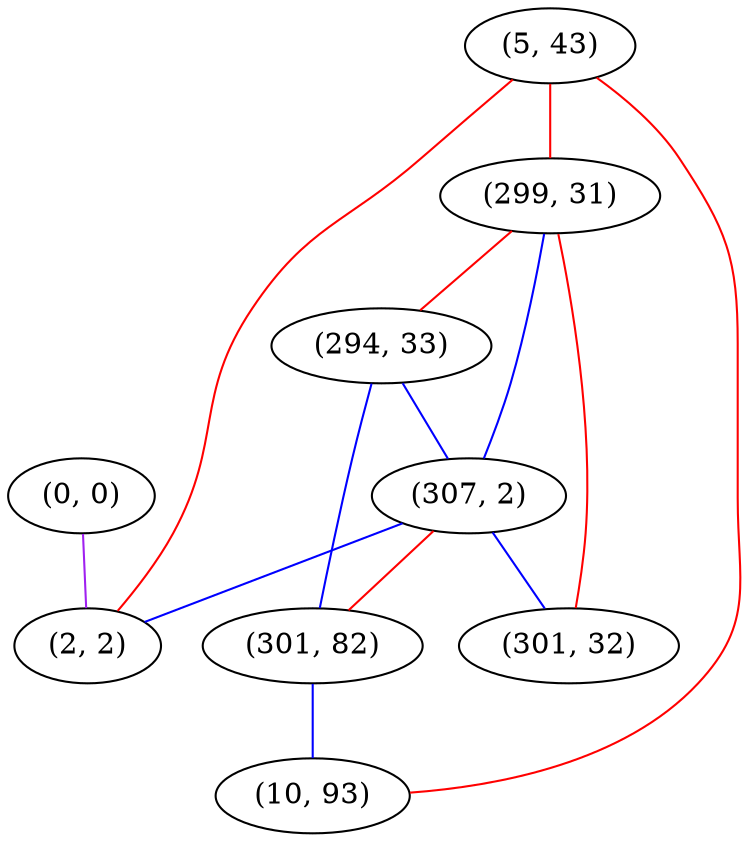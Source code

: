 graph "" {
"(0, 0)";
"(5, 43)";
"(299, 31)";
"(294, 33)";
"(307, 2)";
"(301, 82)";
"(2, 2)";
"(10, 93)";
"(301, 32)";
"(0, 0)" -- "(2, 2)"  [color=purple, key=0, weight=4];
"(5, 43)" -- "(299, 31)"  [color=red, key=0, weight=1];
"(5, 43)" -- "(10, 93)"  [color=red, key=0, weight=1];
"(5, 43)" -- "(2, 2)"  [color=red, key=0, weight=1];
"(299, 31)" -- "(294, 33)"  [color=red, key=0, weight=1];
"(299, 31)" -- "(307, 2)"  [color=blue, key=0, weight=3];
"(299, 31)" -- "(301, 32)"  [color=red, key=0, weight=1];
"(294, 33)" -- "(307, 2)"  [color=blue, key=0, weight=3];
"(294, 33)" -- "(301, 82)"  [color=blue, key=0, weight=3];
"(307, 2)" -- "(301, 82)"  [color=red, key=0, weight=1];
"(307, 2)" -- "(301, 32)"  [color=blue, key=0, weight=3];
"(307, 2)" -- "(2, 2)"  [color=blue, key=0, weight=3];
"(301, 82)" -- "(10, 93)"  [color=blue, key=0, weight=3];
}
